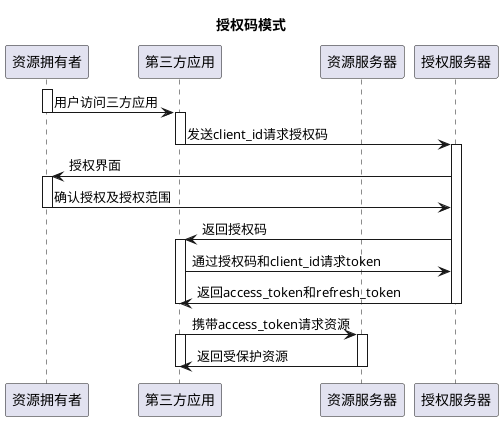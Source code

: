 @startuml
'https://plantuml.com/sequence-diagram
title 授权码模式
participant 资源拥有者 as resourceOwner
participant 第三方应用 as client
participant 资源服务器 as resourceServer
participant 授权服务器 as authorizationServer


activate resourceOwner
resourceOwner -> client: 用户访问三方应用
deactivate resourceOwner

activate client
client -> authorizationServer: 发送client_id请求授权码
deactivate

activate authorizationServer
resourceOwner <- authorizationServer: 授权界面
activate resourceOwner
resourceOwner -> authorizationServer: 确认授权及授权范围
deactivate resourceOwner
client <- authorizationServer: 返回授权码
activate client
client -> authorizationServer: 通过授权码和client_id请求token
client <- authorizationServer: 返回access_token和refresh_token
deactivate client
deactivate authorizationServer

client -> resourceServer: 携带access_token请求资源
activate resourceServer
activate client
client <- resourceServer: 返回受保护资源
deactivate client
deactivate resourceServer
@enduml